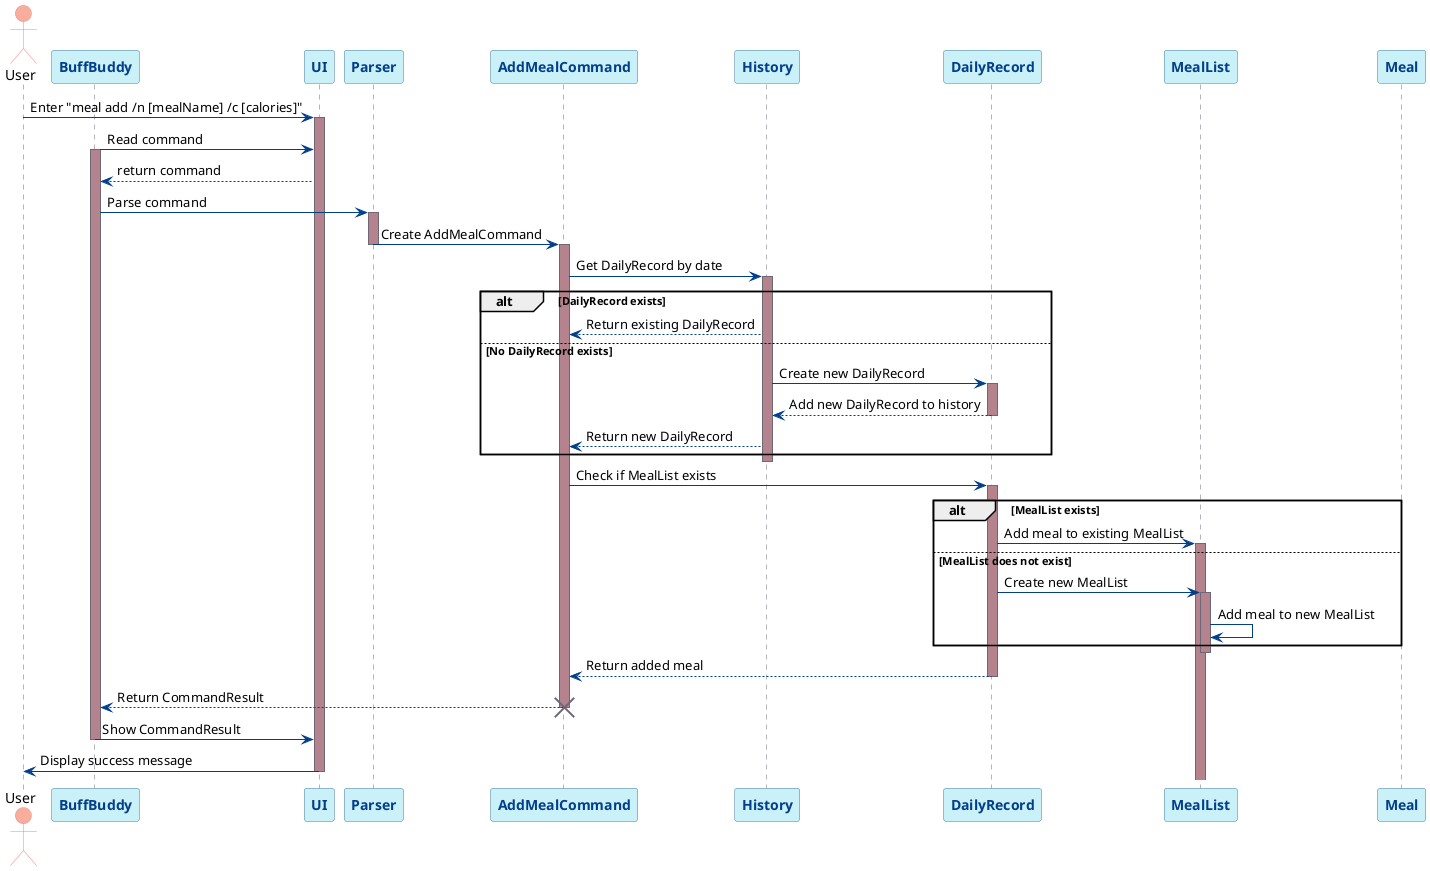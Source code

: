 @startuml
skinparam participant {
    BackgroundColor #DFF6FF
    BorderColor #0096C7
    FontColor #023E8A
    FontStyle bold
}
skinparam sequence {
    ActorBorderColor #F28482
    ActorBackgroundColor #F8AD9D
    LifeLineBorderColor #6D6875
    LifeLineBackgroundColor #B5838D
    ParticipantBorderColor #457B9D
    ParticipantBackgroundColor #CAF0F8
    ArrowColor #023E8A
    BoxBorderColor #495867
    BoxBackgroundColor #B0C4DE
}

actor User
participant "BuffBuddy" as BB
participant "UI" as UI
participant "Parser" as Parser
participant "AddMealCommand" as AddCmd
participant "History" as History
participant "DailyRecord" as DailyRec
participant "MealList" as MealList
participant "Meal" as Meal

User -> UI: Enter "meal add /n [mealName] /c [calories]"
activate UI
BB -> UI: Read command
activate BB
UI --> BB: return command
BB -> Parser: Parse command
activate Parser

Parser -> AddCmd: Create AddMealCommand
deactivate Parser
activate AddCmd

AddCmd -> History: Get DailyRecord by date
activate History

alt DailyRecord exists
  History --> AddCmd: Return existing DailyRecord
else No DailyRecord exists
  History -> DailyRec: Create new DailyRecord
  activate DailyRec
  DailyRec --> History: Add new DailyRecord to history
  deactivate DailyRec
  History --> AddCmd: Return new DailyRecord
end
deactivate History

AddCmd -> DailyRec: Check if MealList exists
activate DailyRec

alt MealList exists
  DailyRec -> MealList: Add meal to existing MealList
  activate MealList
else MealList does not exist
  DailyRec -> MealList: Create new MealList
  activate MealList
  MealList -> MealList: Add meal to new MealList
end
deactivate MealList
DailyRec --> AddCmd: Return added meal
deactivate DailyRec

AddCmd --> BB: Return CommandResult
deactivate AddCmd
destroy AddCmd

BB -> UI: Show CommandResult
deactivate BB

UI -> User: Display success message
deactivate UI
@enduml
